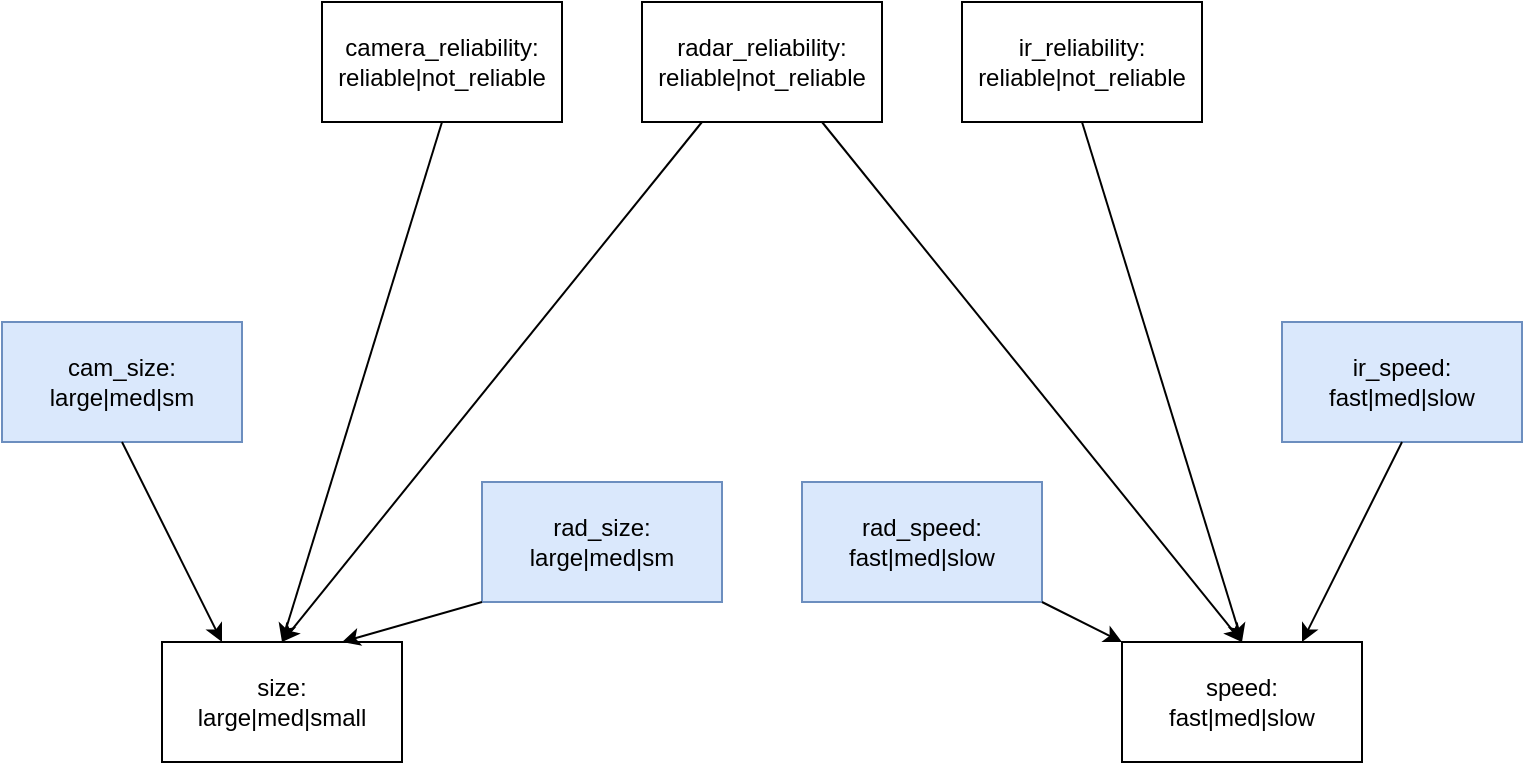 <mxfile version="23.1.5" type="device">
  <diagram name="Page-1" id="UX1hNG-fkcmduVxFIxp5">
    <mxGraphModel dx="-266" dy="-346" grid="1" gridSize="10" guides="1" tooltips="1" connect="1" arrows="1" fold="1" page="1" pageScale="1" pageWidth="850" pageHeight="1100" math="0" shadow="0">
      <root>
        <mxCell id="0" />
        <mxCell id="1" parent="0" />
        <mxCell id="gsBm6Clu9WBLd2gFybZq-1" value="&lt;div&gt;camera_reliability:&lt;/div&gt;&lt;div&gt;reliable|not_reliable&lt;br&gt;&lt;/div&gt;" style="rounded=0;whiteSpace=wrap;html=1;" vertex="1" parent="1">
          <mxGeometry x="1880" y="1120" width="120" height="60" as="geometry" />
        </mxCell>
        <mxCell id="gsBm6Clu9WBLd2gFybZq-2" value="&lt;div&gt;radar_reliability:&lt;/div&gt;&lt;div&gt;reliable|not_reliable&lt;br&gt;&lt;/div&gt;" style="rounded=0;whiteSpace=wrap;html=1;" vertex="1" parent="1">
          <mxGeometry x="2040" y="1120" width="120" height="60" as="geometry" />
        </mxCell>
        <mxCell id="gsBm6Clu9WBLd2gFybZq-3" value="&lt;div&gt;ir_reliability:&lt;/div&gt;&lt;div&gt;reliable|not_reliable&lt;br&gt;&lt;/div&gt;" style="rounded=0;whiteSpace=wrap;html=1;" vertex="1" parent="1">
          <mxGeometry x="2200" y="1120" width="120" height="60" as="geometry" />
        </mxCell>
        <mxCell id="gsBm6Clu9WBLd2gFybZq-4" value="&lt;div&gt;size:&lt;/div&gt;&lt;div&gt;large|med|small&lt;br&gt;&lt;/div&gt;" style="rounded=0;whiteSpace=wrap;html=1;" vertex="1" parent="1">
          <mxGeometry x="1800" y="1440" width="120" height="60" as="geometry" />
        </mxCell>
        <mxCell id="gsBm6Clu9WBLd2gFybZq-5" value="&lt;div&gt;speed:&lt;/div&gt;&lt;div&gt;fast|med|slow&lt;br&gt;&lt;/div&gt;" style="rounded=0;whiteSpace=wrap;html=1;" vertex="1" parent="1">
          <mxGeometry x="2280" y="1440" width="120" height="60" as="geometry" />
        </mxCell>
        <mxCell id="gsBm6Clu9WBLd2gFybZq-6" value="" style="endArrow=classic;html=1;rounded=0;exitX=0.5;exitY=1;exitDx=0;exitDy=0;" edge="1" parent="1" source="gsBm6Clu9WBLd2gFybZq-1">
          <mxGeometry width="50" height="50" relative="1" as="geometry">
            <mxPoint x="1890" y="1590" as="sourcePoint" />
            <mxPoint x="1860.0" y="1440" as="targetPoint" />
          </mxGeometry>
        </mxCell>
        <mxCell id="gsBm6Clu9WBLd2gFybZq-7" value="" style="endArrow=classic;html=1;rounded=0;exitX=0.25;exitY=1;exitDx=0;exitDy=0;entryX=0.5;entryY=0;entryDx=0;entryDy=0;" edge="1" parent="1" source="gsBm6Clu9WBLd2gFybZq-2" target="gsBm6Clu9WBLd2gFybZq-4">
          <mxGeometry width="50" height="50" relative="1" as="geometry">
            <mxPoint x="1840" y="1530" as="sourcePoint" />
            <mxPoint x="1890" y="1480" as="targetPoint" />
          </mxGeometry>
        </mxCell>
        <mxCell id="gsBm6Clu9WBLd2gFybZq-8" value="" style="endArrow=classic;html=1;rounded=0;exitX=0.75;exitY=1;exitDx=0;exitDy=0;entryX=0.5;entryY=0;entryDx=0;entryDy=0;" edge="1" parent="1" source="gsBm6Clu9WBLd2gFybZq-2" target="gsBm6Clu9WBLd2gFybZq-5">
          <mxGeometry width="50" height="50" relative="1" as="geometry">
            <mxPoint x="1860" y="1580" as="sourcePoint" />
            <mxPoint x="1910" y="1530" as="targetPoint" />
          </mxGeometry>
        </mxCell>
        <mxCell id="gsBm6Clu9WBLd2gFybZq-9" value="" style="endArrow=classic;html=1;rounded=0;exitX=0.5;exitY=1;exitDx=0;exitDy=0;entryX=0.5;entryY=0;entryDx=0;entryDy=0;" edge="1" parent="1" source="gsBm6Clu9WBLd2gFybZq-3" target="gsBm6Clu9WBLd2gFybZq-5">
          <mxGeometry width="50" height="50" relative="1" as="geometry">
            <mxPoint x="1830" y="1580" as="sourcePoint" />
            <mxPoint x="1880" y="1530" as="targetPoint" />
          </mxGeometry>
        </mxCell>
        <mxCell id="gsBm6Clu9WBLd2gFybZq-10" value="&lt;div&gt;cam_size:&lt;/div&gt;&lt;div&gt;large|med|sm&lt;br&gt;&lt;/div&gt;" style="rounded=0;whiteSpace=wrap;html=1;fillColor=#dae8fc;strokeColor=#6c8ebf;" vertex="1" parent="1">
          <mxGeometry x="1720" y="1280" width="120" height="60" as="geometry" />
        </mxCell>
        <mxCell id="gsBm6Clu9WBLd2gFybZq-11" value="&lt;div&gt;rad_size:&lt;/div&gt;&lt;div&gt;large|med|sm&lt;br&gt;&lt;/div&gt;" style="rounded=0;whiteSpace=wrap;html=1;fillColor=#dae8fc;strokeColor=#6c8ebf;" vertex="1" parent="1">
          <mxGeometry x="1960" y="1360" width="120" height="60" as="geometry" />
        </mxCell>
        <mxCell id="gsBm6Clu9WBLd2gFybZq-12" value="&lt;div&gt;rad_speed:&lt;/div&gt;fast|med|slow" style="rounded=0;whiteSpace=wrap;html=1;fillColor=#dae8fc;strokeColor=#6c8ebf;" vertex="1" parent="1">
          <mxGeometry x="2120" y="1360" width="120" height="60" as="geometry" />
        </mxCell>
        <mxCell id="gsBm6Clu9WBLd2gFybZq-13" value="&lt;div&gt;ir_speed:&lt;/div&gt;&lt;div&gt;fast|med|slow&lt;br&gt;&lt;/div&gt;" style="rounded=0;whiteSpace=wrap;html=1;fillColor=#dae8fc;strokeColor=#6c8ebf;" vertex="1" parent="1">
          <mxGeometry x="2360" y="1280" width="120" height="60" as="geometry" />
        </mxCell>
        <mxCell id="gsBm6Clu9WBLd2gFybZq-14" value="" style="endArrow=classic;html=1;rounded=0;exitX=0.5;exitY=1;exitDx=0;exitDy=0;entryX=0.25;entryY=0;entryDx=0;entryDy=0;" edge="1" parent="1" source="gsBm6Clu9WBLd2gFybZq-10" target="gsBm6Clu9WBLd2gFybZq-4">
          <mxGeometry width="50" height="50" relative="1" as="geometry">
            <mxPoint x="1720" y="1450" as="sourcePoint" />
            <mxPoint x="1770" y="1400" as="targetPoint" />
          </mxGeometry>
        </mxCell>
        <mxCell id="gsBm6Clu9WBLd2gFybZq-15" value="" style="endArrow=classic;html=1;rounded=0;exitX=0;exitY=1;exitDx=0;exitDy=0;entryX=0.75;entryY=0;entryDx=0;entryDy=0;" edge="1" parent="1" source="gsBm6Clu9WBLd2gFybZq-11" target="gsBm6Clu9WBLd2gFybZq-4">
          <mxGeometry width="50" height="50" relative="1" as="geometry">
            <mxPoint x="2060" y="1520" as="sourcePoint" />
            <mxPoint x="2110" y="1470" as="targetPoint" />
          </mxGeometry>
        </mxCell>
        <mxCell id="gsBm6Clu9WBLd2gFybZq-16" value="" style="endArrow=classic;html=1;rounded=0;exitX=1;exitY=1;exitDx=0;exitDy=0;entryX=0;entryY=0;entryDx=0;entryDy=0;" edge="1" parent="1" source="gsBm6Clu9WBLd2gFybZq-12" target="gsBm6Clu9WBLd2gFybZq-5">
          <mxGeometry width="50" height="50" relative="1" as="geometry">
            <mxPoint x="2100" y="1520" as="sourcePoint" />
            <mxPoint x="2150" y="1470" as="targetPoint" />
          </mxGeometry>
        </mxCell>
        <mxCell id="gsBm6Clu9WBLd2gFybZq-17" value="" style="endArrow=classic;html=1;rounded=0;exitX=0.5;exitY=1;exitDx=0;exitDy=0;entryX=0.75;entryY=0;entryDx=0;entryDy=0;" edge="1" parent="1" source="gsBm6Clu9WBLd2gFybZq-13" target="gsBm6Clu9WBLd2gFybZq-5">
          <mxGeometry width="50" height="50" relative="1" as="geometry">
            <mxPoint x="2480" y="1470" as="sourcePoint" />
            <mxPoint x="2530" y="1420" as="targetPoint" />
          </mxGeometry>
        </mxCell>
      </root>
    </mxGraphModel>
  </diagram>
</mxfile>
